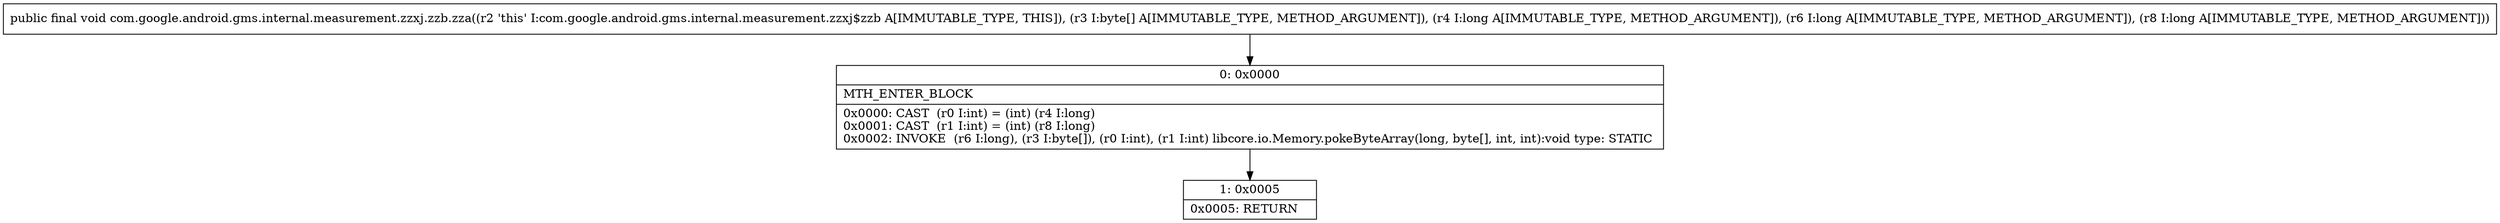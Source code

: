 digraph "CFG forcom.google.android.gms.internal.measurement.zzxj.zzb.zza([BJJJ)V" {
Node_0 [shape=record,label="{0\:\ 0x0000|MTH_ENTER_BLOCK\l|0x0000: CAST  (r0 I:int) = (int) (r4 I:long) \l0x0001: CAST  (r1 I:int) = (int) (r8 I:long) \l0x0002: INVOKE  (r6 I:long), (r3 I:byte[]), (r0 I:int), (r1 I:int) libcore.io.Memory.pokeByteArray(long, byte[], int, int):void type: STATIC \l}"];
Node_1 [shape=record,label="{1\:\ 0x0005|0x0005: RETURN   \l}"];
MethodNode[shape=record,label="{public final void com.google.android.gms.internal.measurement.zzxj.zzb.zza((r2 'this' I:com.google.android.gms.internal.measurement.zzxj$zzb A[IMMUTABLE_TYPE, THIS]), (r3 I:byte[] A[IMMUTABLE_TYPE, METHOD_ARGUMENT]), (r4 I:long A[IMMUTABLE_TYPE, METHOD_ARGUMENT]), (r6 I:long A[IMMUTABLE_TYPE, METHOD_ARGUMENT]), (r8 I:long A[IMMUTABLE_TYPE, METHOD_ARGUMENT])) }"];
MethodNode -> Node_0;
Node_0 -> Node_1;
}

